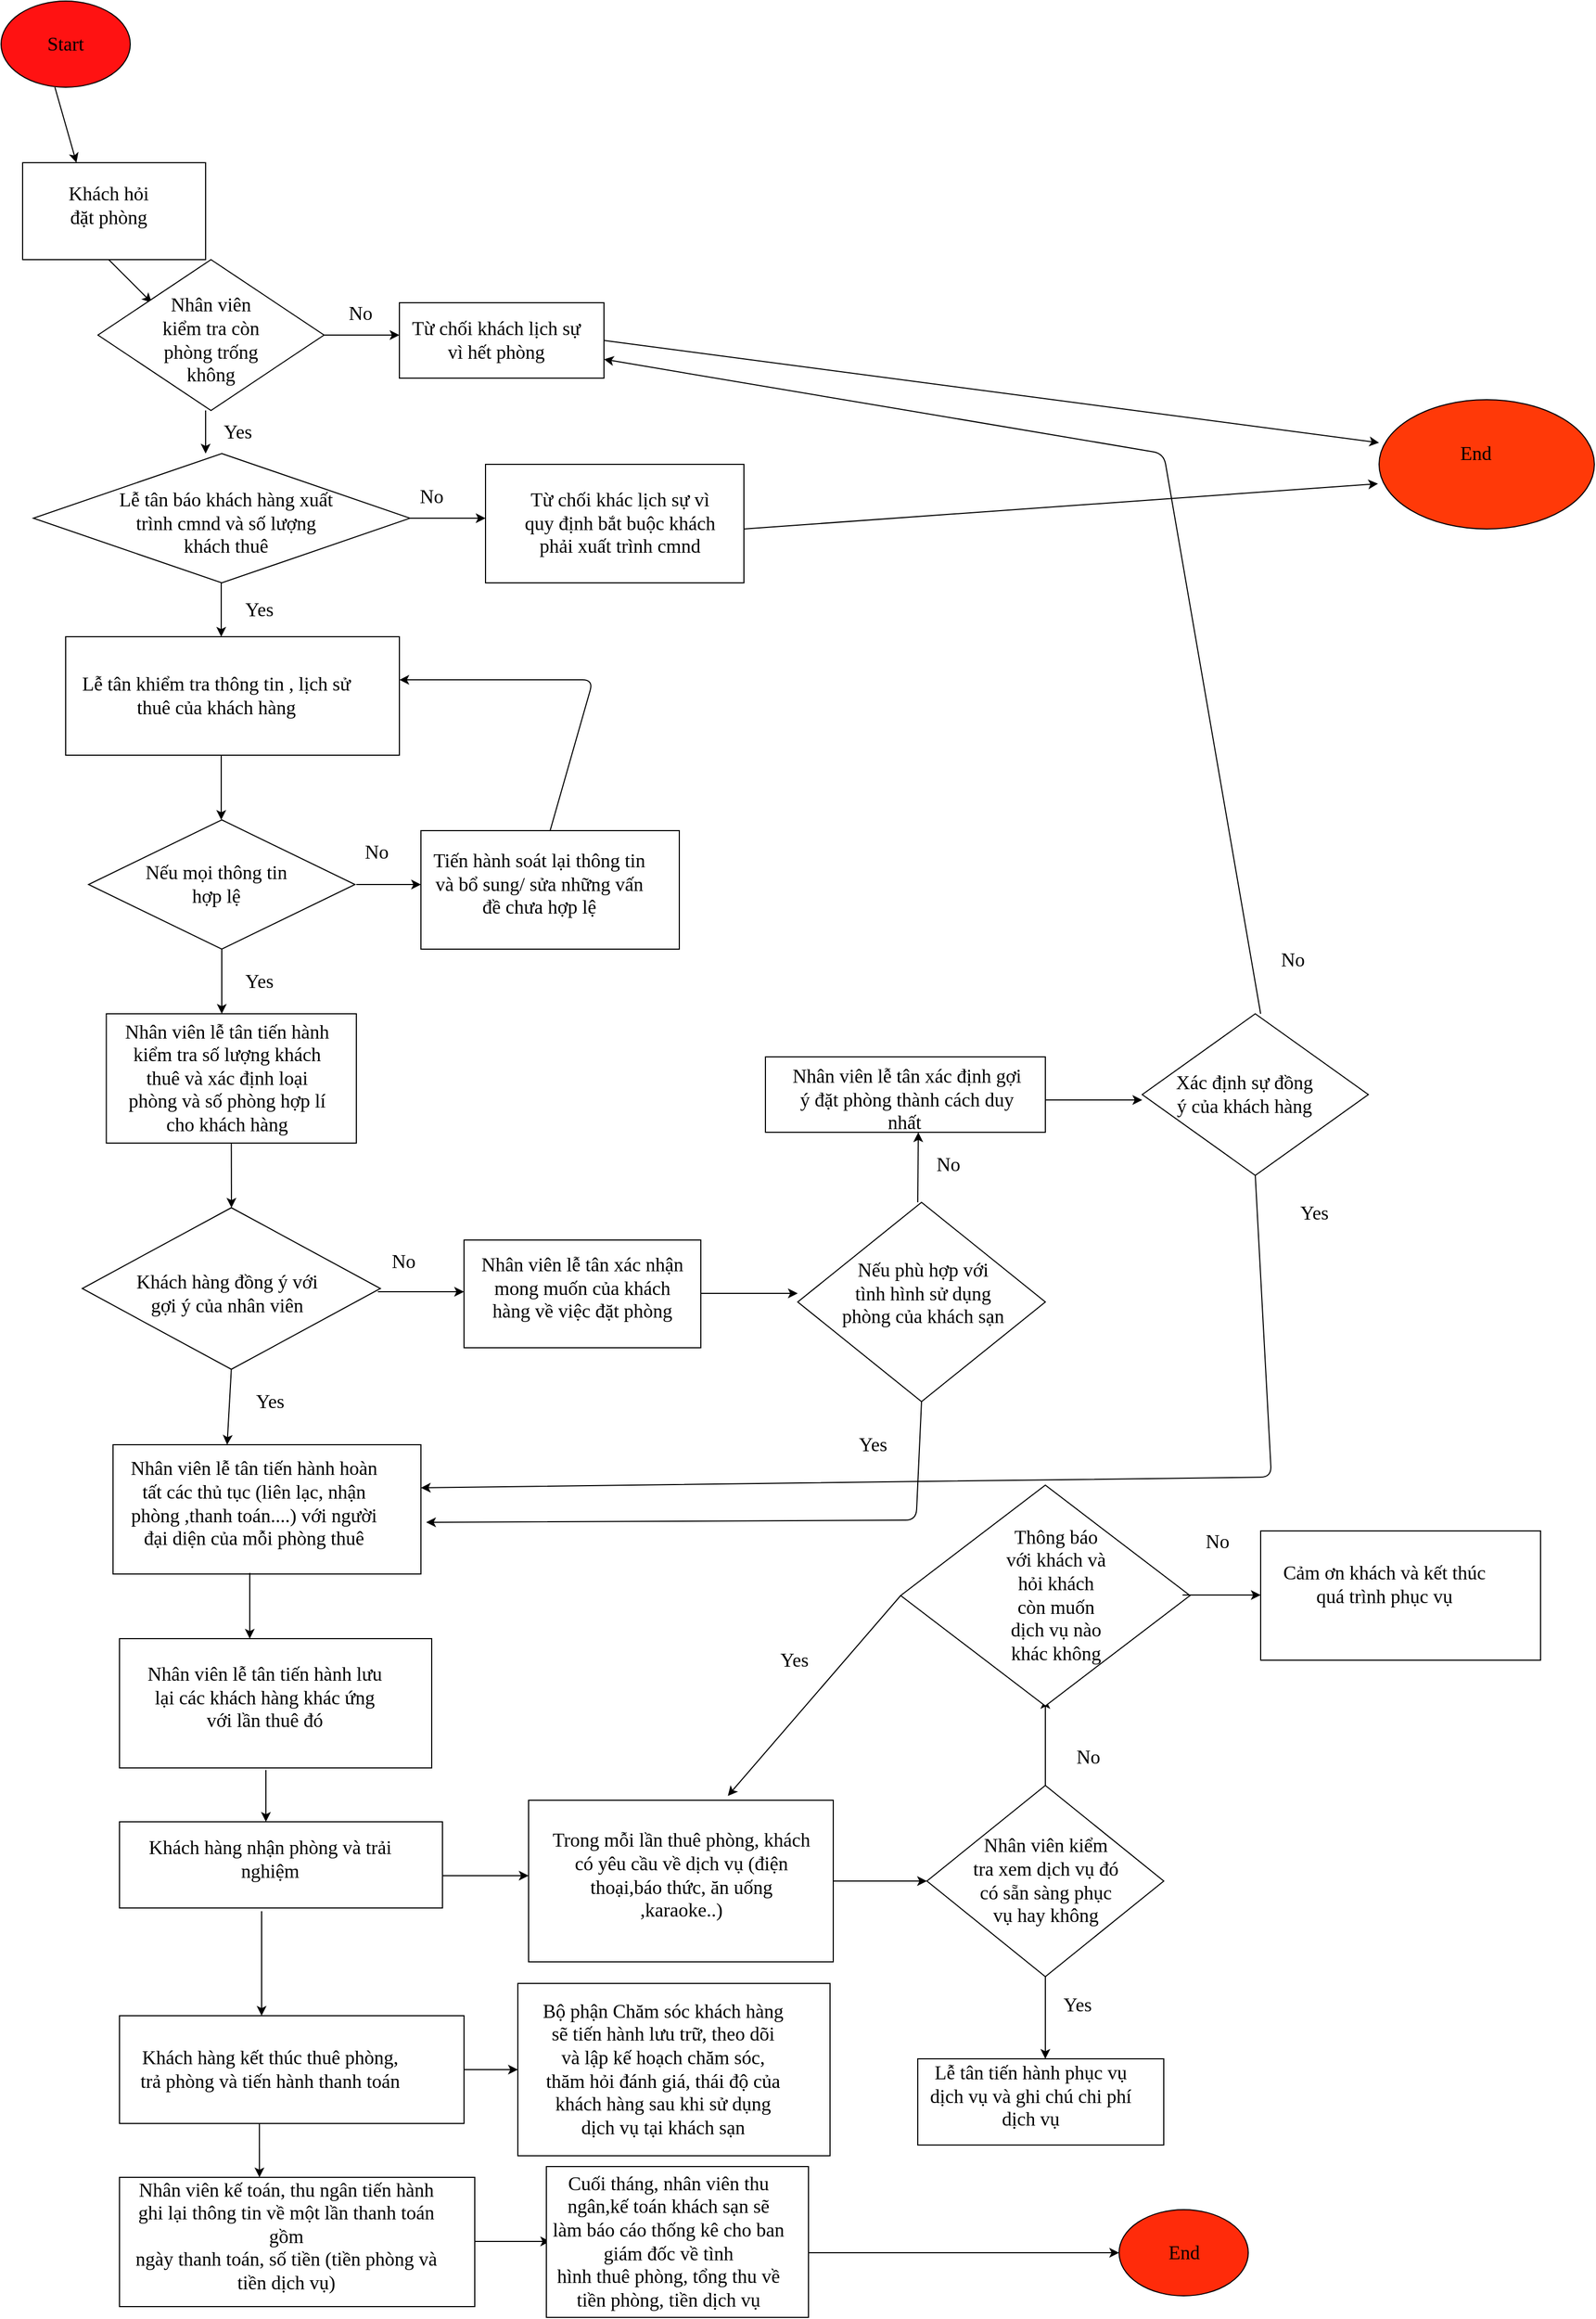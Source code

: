 <mxfile version="13.0.2" type="github"><diagram id="W7yHCphtfHvjO_DiS1uM" name="Page-1"><mxGraphModel dx="1422" dy="746" grid="1" gridSize="10" guides="1" tooltips="1" connect="1" arrows="1" fold="1" page="1" pageScale="1" pageWidth="827" pageHeight="1169" math="0" shadow="0"><root><mxCell id="0"/><mxCell id="1" parent="0"/><mxCell id="-s9gj09eG3olSRbkfstw-1" value="" style="ellipse;whiteSpace=wrap;html=1;fontFamily=Times New Roman;fillColor=#FF1212;" vertex="1" parent="1"><mxGeometry x="60" y="20" width="120" height="80" as="geometry"/></mxCell><mxCell id="-s9gj09eG3olSRbkfstw-3" value="" style="endArrow=classic;html=1;fontFamily=Times New Roman;" edge="1" parent="1"><mxGeometry width="50" height="50" relative="1" as="geometry"><mxPoint x="110" y="100" as="sourcePoint"/><mxPoint x="130" y="170" as="targetPoint"/></mxGeometry></mxCell><mxCell id="-s9gj09eG3olSRbkfstw-4" value="Start" style="text;html=1;strokeColor=none;fillColor=none;align=center;verticalAlign=middle;whiteSpace=wrap;rounded=0;fontFamily=Times New Roman;fontSize=18;" vertex="1" parent="1"><mxGeometry x="80" y="40" width="80" height="40" as="geometry"/></mxCell><mxCell id="-s9gj09eG3olSRbkfstw-7" value="" style="rounded=0;whiteSpace=wrap;html=1;fillColor=#FFFFFF;fontFamily=Times New Roman;fontSize=18;" vertex="1" parent="1"><mxGeometry x="80" y="170" width="170" height="90" as="geometry"/></mxCell><mxCell id="-s9gj09eG3olSRbkfstw-8" value="Khách hỏi đặt phòng" style="text;html=1;strokeColor=none;fillColor=none;align=center;verticalAlign=middle;whiteSpace=wrap;rounded=0;fontFamily=Times New Roman;fontSize=18;" vertex="1" parent="1"><mxGeometry x="120" y="200" width="80" height="20" as="geometry"/></mxCell><mxCell id="-s9gj09eG3olSRbkfstw-9" value="" style="endArrow=classic;html=1;fontFamily=Times New Roman;fontSize=18;" edge="1" parent="1"><mxGeometry width="50" height="50" relative="1" as="geometry"><mxPoint x="160" y="260" as="sourcePoint"/><mxPoint x="200" y="300" as="targetPoint"/><Array as="points"><mxPoint x="180" y="280"/></Array></mxGeometry></mxCell><mxCell id="-s9gj09eG3olSRbkfstw-10" value="" style="rhombus;whiteSpace=wrap;html=1;fillColor=#FFFFFF;fontFamily=Times New Roman;fontSize=18;" vertex="1" parent="1"><mxGeometry x="150" y="260" width="210" height="140" as="geometry"/></mxCell><mxCell id="-s9gj09eG3olSRbkfstw-11" value="Nhân viên kiểm tra còn phòng trống không" style="text;html=1;strokeColor=none;fillColor=none;align=center;verticalAlign=middle;whiteSpace=wrap;rounded=0;fontFamily=Times New Roman;fontSize=18;" vertex="1" parent="1"><mxGeometry x="200" y="320" width="110" height="30" as="geometry"/></mxCell><mxCell id="-s9gj09eG3olSRbkfstw-12" value="" style="endArrow=classic;html=1;fontFamily=Times New Roman;fontSize=18;" edge="1" parent="1"><mxGeometry width="50" height="50" relative="1" as="geometry"><mxPoint x="360" y="330" as="sourcePoint"/><mxPoint x="430" y="330" as="targetPoint"/></mxGeometry></mxCell><mxCell id="-s9gj09eG3olSRbkfstw-13" value="No" style="text;html=1;strokeColor=none;fillColor=none;align=center;verticalAlign=middle;whiteSpace=wrap;rounded=0;fontFamily=Times New Roman;fontSize=18;" vertex="1" parent="1"><mxGeometry x="374" y="300" width="40" height="20" as="geometry"/></mxCell><mxCell id="-s9gj09eG3olSRbkfstw-14" value="" style="rounded=0;whiteSpace=wrap;html=1;fillColor=#FFFFFF;fontFamily=Times New Roman;fontSize=18;" vertex="1" parent="1"><mxGeometry x="430" y="300" width="190" height="70" as="geometry"/></mxCell><mxCell id="-s9gj09eG3olSRbkfstw-15" value="Từ chối khách lịch sự vì hết phòng" style="text;html=1;strokeColor=none;fillColor=none;align=center;verticalAlign=middle;whiteSpace=wrap;rounded=0;fontFamily=Times New Roman;fontSize=18;" vertex="1" parent="1"><mxGeometry x="440" y="320" width="160" height="30" as="geometry"/></mxCell><mxCell id="-s9gj09eG3olSRbkfstw-16" value="" style="endArrow=classic;html=1;fontFamily=Times New Roman;fontSize=18;" edge="1" parent="1"><mxGeometry width="50" height="50" relative="1" as="geometry"><mxPoint x="250" y="400" as="sourcePoint"/><mxPoint x="250" y="440" as="targetPoint"/></mxGeometry></mxCell><mxCell id="-s9gj09eG3olSRbkfstw-19" value="Yes" style="text;html=1;strokeColor=none;fillColor=none;align=center;verticalAlign=middle;whiteSpace=wrap;rounded=0;fontFamily=Times New Roman;fontSize=18;" vertex="1" parent="1"><mxGeometry x="260" y="410" width="40" height="20" as="geometry"/></mxCell><mxCell id="-s9gj09eG3olSRbkfstw-20" value="" style="rhombus;whiteSpace=wrap;html=1;fillColor=#FFFFFF;fontFamily=Times New Roman;fontSize=18;" vertex="1" parent="1"><mxGeometry x="90" y="440" width="350" height="120" as="geometry"/></mxCell><mxCell id="-s9gj09eG3olSRbkfstw-21" value="Lễ tân báo khách hàng xuất trình cmnd và số lượng khách thuê" style="text;html=1;strokeColor=none;fillColor=none;align=center;verticalAlign=middle;whiteSpace=wrap;rounded=0;fontFamily=Times New Roman;fontSize=18;" vertex="1" parent="1"><mxGeometry x="164" y="480" width="210" height="50" as="geometry"/></mxCell><mxCell id="-s9gj09eG3olSRbkfstw-22" value="" style="endArrow=classic;html=1;fontFamily=Times New Roman;fontSize=18;" edge="1" parent="1"><mxGeometry width="50" height="50" relative="1" as="geometry"><mxPoint x="440" y="500" as="sourcePoint"/><mxPoint x="510" y="500" as="targetPoint"/></mxGeometry></mxCell><mxCell id="-s9gj09eG3olSRbkfstw-23" value="No" style="text;html=1;strokeColor=none;fillColor=none;align=center;verticalAlign=middle;whiteSpace=wrap;rounded=0;fontFamily=Times New Roman;fontSize=18;" vertex="1" parent="1"><mxGeometry x="440" y="470" width="40" height="20" as="geometry"/></mxCell><mxCell id="-s9gj09eG3olSRbkfstw-24" value="" style="rounded=0;whiteSpace=wrap;html=1;fillColor=#FFFFFF;fontFamily=Times New Roman;fontSize=18;" vertex="1" parent="1"><mxGeometry x="510" y="450" width="240" height="110" as="geometry"/></mxCell><mxCell id="-s9gj09eG3olSRbkfstw-25" value="Từ chối khác lịch sự vì quy định bắt buộc khách phải xuất trình cmnd" style="text;html=1;strokeColor=none;fillColor=none;align=center;verticalAlign=middle;whiteSpace=wrap;rounded=0;fontFamily=Times New Roman;fontSize=18;" vertex="1" parent="1"><mxGeometry x="540" y="490" width="190" height="30" as="geometry"/></mxCell><mxCell id="-s9gj09eG3olSRbkfstw-26" value="" style="endArrow=classic;html=1;fontFamily=Times New Roman;fontSize=18;" edge="1" parent="1"><mxGeometry width="50" height="50" relative="1" as="geometry"><mxPoint x="264.5" y="560" as="sourcePoint"/><mxPoint x="264.5" y="610" as="targetPoint"/></mxGeometry></mxCell><mxCell id="-s9gj09eG3olSRbkfstw-27" value="Yes" style="text;html=1;strokeColor=none;fillColor=none;align=center;verticalAlign=middle;whiteSpace=wrap;rounded=0;fontFamily=Times New Roman;fontSize=18;" vertex="1" parent="1"><mxGeometry x="280" y="575" width="40" height="20" as="geometry"/></mxCell><mxCell id="-s9gj09eG3olSRbkfstw-28" value="" style="rounded=0;whiteSpace=wrap;html=1;fillColor=#FFFFFF;fontFamily=Times New Roman;fontSize=18;" vertex="1" parent="1"><mxGeometry x="120" y="610" width="310" height="110" as="geometry"/></mxCell><mxCell id="-s9gj09eG3olSRbkfstw-29" value="Lễ tân khiểm tra thông tin , lịch sử thuê của khách hàng" style="text;html=1;strokeColor=none;fillColor=none;align=center;verticalAlign=middle;whiteSpace=wrap;rounded=0;fontFamily=Times New Roman;fontSize=18;" vertex="1" parent="1"><mxGeometry x="130" y="640" width="260" height="50" as="geometry"/></mxCell><mxCell id="-s9gj09eG3olSRbkfstw-30" value="" style="endArrow=classic;html=1;fontFamily=Times New Roman;fontSize=18;" edge="1" parent="1"><mxGeometry width="50" height="50" relative="1" as="geometry"><mxPoint x="264.5" y="720" as="sourcePoint"/><mxPoint x="264.5" y="780" as="targetPoint"/></mxGeometry></mxCell><mxCell id="-s9gj09eG3olSRbkfstw-31" value="" style="rhombus;whiteSpace=wrap;html=1;fillColor=#FFFFFF;fontFamily=Times New Roman;fontSize=18;" vertex="1" parent="1"><mxGeometry x="141.25" y="780" width="247.5" height="120" as="geometry"/></mxCell><mxCell id="-s9gj09eG3olSRbkfstw-32" value="Nếu mọi thông tin hợp lệ" style="text;html=1;strokeColor=none;fillColor=none;align=center;verticalAlign=middle;whiteSpace=wrap;rounded=0;fontFamily=Times New Roman;fontSize=18;" vertex="1" parent="1"><mxGeometry x="180" y="830" width="160" height="20" as="geometry"/></mxCell><mxCell id="-s9gj09eG3olSRbkfstw-33" value="" style="endArrow=classic;html=1;fontFamily=Times New Roman;fontSize=18;" edge="1" parent="1"><mxGeometry width="50" height="50" relative="1" as="geometry"><mxPoint x="390" y="840" as="sourcePoint"/><mxPoint x="450" y="840" as="targetPoint"/></mxGeometry></mxCell><mxCell id="-s9gj09eG3olSRbkfstw-35" value="" style="rounded=0;whiteSpace=wrap;html=1;fillColor=#FFFFFF;fontFamily=Times New Roman;fontSize=18;" vertex="1" parent="1"><mxGeometry x="450" y="790" width="240" height="110" as="geometry"/></mxCell><mxCell id="-s9gj09eG3olSRbkfstw-36" value="Tiến hành soát lại thông tin và bổ sung/ sửa những vấn đề chưa hợp lệ" style="text;html=1;strokeColor=none;fillColor=none;align=center;verticalAlign=middle;whiteSpace=wrap;rounded=0;fontFamily=Times New Roman;fontSize=18;" vertex="1" parent="1"><mxGeometry x="460" y="820" width="200" height="40" as="geometry"/></mxCell><mxCell id="-s9gj09eG3olSRbkfstw-37" value="" style="endArrow=classic;html=1;fontFamily=Times New Roman;fontSize=18;entryX=1;entryY=0.364;entryDx=0;entryDy=0;entryPerimeter=0;" edge="1" parent="1" target="-s9gj09eG3olSRbkfstw-28"><mxGeometry width="50" height="50" relative="1" as="geometry"><mxPoint x="570" y="790" as="sourcePoint"/><mxPoint x="570" y="650" as="targetPoint"/><Array as="points"><mxPoint x="610" y="650"/></Array></mxGeometry></mxCell><mxCell id="-s9gj09eG3olSRbkfstw-38" value="No" style="text;html=1;strokeColor=none;fillColor=none;align=center;verticalAlign=middle;whiteSpace=wrap;rounded=0;fontFamily=Times New Roman;fontSize=18;" vertex="1" parent="1"><mxGeometry x="388.75" y="800" width="40" height="20" as="geometry"/></mxCell><mxCell id="-s9gj09eG3olSRbkfstw-39" value="" style="endArrow=classic;html=1;fontFamily=Times New Roman;fontSize=18;exitX=0.5;exitY=1;exitDx=0;exitDy=0;" edge="1" parent="1" source="-s9gj09eG3olSRbkfstw-31"><mxGeometry width="50" height="50" relative="1" as="geometry"><mxPoint x="255" y="950" as="sourcePoint"/><mxPoint x="265" y="960" as="targetPoint"/></mxGeometry></mxCell><mxCell id="-s9gj09eG3olSRbkfstw-40" value="Yes" style="text;html=1;strokeColor=none;fillColor=none;align=center;verticalAlign=middle;whiteSpace=wrap;rounded=0;fontFamily=Times New Roman;fontSize=18;" vertex="1" parent="1"><mxGeometry x="280" y="920" width="40" height="20" as="geometry"/></mxCell><mxCell id="-s9gj09eG3olSRbkfstw-41" value="" style="rounded=0;whiteSpace=wrap;html=1;fillColor=#FFFFFF;fontFamily=Times New Roman;fontSize=18;" vertex="1" parent="1"><mxGeometry x="157.75" y="960" width="232.25" height="120" as="geometry"/></mxCell><mxCell id="-s9gj09eG3olSRbkfstw-42" value="Nhân viên lễ tân tiến hành kiểm tra số lượng khách thuê và xác định loại phòng và số phòng hợp lí cho khách hàng" style="text;html=1;strokeColor=none;fillColor=none;align=center;verticalAlign=middle;whiteSpace=wrap;rounded=0;fontFamily=Times New Roman;fontSize=18;" vertex="1" parent="1"><mxGeometry x="170" y="980" width="200" height="80" as="geometry"/></mxCell><mxCell id="-s9gj09eG3olSRbkfstw-43" value="" style="endArrow=classic;html=1;fontFamily=Times New Roman;fontSize=18;exitX=0.5;exitY=1;exitDx=0;exitDy=0;" edge="1" parent="1" source="-s9gj09eG3olSRbkfstw-41"><mxGeometry width="50" height="50" relative="1" as="geometry"><mxPoint x="280" y="1140" as="sourcePoint"/><mxPoint x="274" y="1140" as="targetPoint"/></mxGeometry></mxCell><mxCell id="-s9gj09eG3olSRbkfstw-44" value="" style="rhombus;whiteSpace=wrap;html=1;fillColor=#FFFFFF;fontFamily=Times New Roman;fontSize=18;" vertex="1" parent="1"><mxGeometry x="135.41" y="1140" width="276.93" height="150" as="geometry"/></mxCell><mxCell id="-s9gj09eG3olSRbkfstw-45" value="Khách hàng đồng ý với gợi ý của nhân viên" style="text;html=1;strokeColor=none;fillColor=none;align=center;verticalAlign=middle;whiteSpace=wrap;rounded=0;fontFamily=Times New Roman;fontSize=18;" vertex="1" parent="1"><mxGeometry x="180" y="1190" width="180" height="60" as="geometry"/></mxCell><mxCell id="-s9gj09eG3olSRbkfstw-46" value="" style="endArrow=classic;html=1;fontFamily=Times New Roman;fontSize=18;" edge="1" parent="1"><mxGeometry width="50" height="50" relative="1" as="geometry"><mxPoint x="410" y="1218" as="sourcePoint"/><mxPoint x="490" y="1218" as="targetPoint"/></mxGeometry></mxCell><mxCell id="-s9gj09eG3olSRbkfstw-47" value="No" style="text;html=1;strokeColor=none;fillColor=none;align=center;verticalAlign=middle;whiteSpace=wrap;rounded=0;fontFamily=Times New Roman;fontSize=18;" vertex="1" parent="1"><mxGeometry x="414" y="1180" width="40" height="20" as="geometry"/></mxCell><mxCell id="-s9gj09eG3olSRbkfstw-48" value="" style="rounded=0;whiteSpace=wrap;html=1;fillColor=#FFFFFF;fontFamily=Times New Roman;fontSize=18;" vertex="1" parent="1"><mxGeometry x="490" y="1170" width="220" height="100" as="geometry"/></mxCell><mxCell id="-s9gj09eG3olSRbkfstw-49" value="Nhân viên lễ tân xác nhận mong muốn của khách hàng về việc đặt phòng" style="text;html=1;strokeColor=none;fillColor=none;align=center;verticalAlign=middle;whiteSpace=wrap;rounded=0;fontFamily=Times New Roman;fontSize=18;" vertex="1" parent="1"><mxGeometry x="500" y="1190" width="200" height="50" as="geometry"/></mxCell><mxCell id="-s9gj09eG3olSRbkfstw-50" value="" style="endArrow=classic;html=1;fontFamily=Times New Roman;fontSize=18;" edge="1" parent="1"><mxGeometry width="50" height="50" relative="1" as="geometry"><mxPoint x="710" y="1219.5" as="sourcePoint"/><mxPoint x="800" y="1219.5" as="targetPoint"/></mxGeometry></mxCell><mxCell id="-s9gj09eG3olSRbkfstw-51" value="" style="rhombus;whiteSpace=wrap;html=1;fillColor=#FFFFFF;fontFamily=Times New Roman;fontSize=18;" vertex="1" parent="1"><mxGeometry x="800" y="1135" width="230" height="185" as="geometry"/></mxCell><mxCell id="-s9gj09eG3olSRbkfstw-52" value="Nếu phù hợp với tình hình sử dụng phòng của khách sạn" style="text;html=1;strokeColor=none;fillColor=none;align=center;verticalAlign=middle;whiteSpace=wrap;rounded=0;fontFamily=Times New Roman;fontSize=18;" vertex="1" parent="1"><mxGeometry x="840" y="1200" width="153" height="40" as="geometry"/></mxCell><mxCell id="-s9gj09eG3olSRbkfstw-53" value="" style="endArrow=classic;html=1;fontFamily=Times New Roman;fontSize=18;exitX=0.5;exitY=1;exitDx=0;exitDy=0;" edge="1" parent="1" source="-s9gj09eG3olSRbkfstw-44"><mxGeometry width="50" height="50" relative="1" as="geometry"><mxPoint x="270" y="1350" as="sourcePoint"/><mxPoint x="270" y="1360" as="targetPoint"/></mxGeometry></mxCell><mxCell id="-s9gj09eG3olSRbkfstw-54" value="Yes" style="text;html=1;strokeColor=none;fillColor=none;align=center;verticalAlign=middle;whiteSpace=wrap;rounded=0;fontFamily=Times New Roman;fontSize=18;" vertex="1" parent="1"><mxGeometry x="290" y="1310" width="40" height="20" as="geometry"/></mxCell><mxCell id="-s9gj09eG3olSRbkfstw-55" value="" style="rounded=0;whiteSpace=wrap;html=1;fillColor=#FFFFFF;fontFamily=Times New Roman;fontSize=18;" vertex="1" parent="1"><mxGeometry x="164" y="1360" width="286" height="120" as="geometry"/></mxCell><mxCell id="-s9gj09eG3olSRbkfstw-56" value="Nhân viên lễ tân tiến hành hoàn tất các thủ tục (liên lạc, nhận phòng ,thanh toán....) với người đại diện của mỗi phòng thuê" style="text;html=1;strokeColor=none;fillColor=none;align=center;verticalAlign=middle;whiteSpace=wrap;rounded=0;fontFamily=Times New Roman;fontSize=18;" vertex="1" parent="1"><mxGeometry x="170" y="1370" width="250" height="90" as="geometry"/></mxCell><mxCell id="-s9gj09eG3olSRbkfstw-57" value="" style="endArrow=classic;html=1;fontFamily=Times New Roman;fontSize=18;exitX=0.5;exitY=1;exitDx=0;exitDy=0;entryX=1.017;entryY=0.6;entryDx=0;entryDy=0;entryPerimeter=0;" edge="1" parent="1" source="-s9gj09eG3olSRbkfstw-51" target="-s9gj09eG3olSRbkfstw-55"><mxGeometry width="50" height="50" relative="1" as="geometry"><mxPoint x="930" y="1350" as="sourcePoint"/><mxPoint x="880" y="1430" as="targetPoint"/><Array as="points"><mxPoint x="910" y="1430"/></Array></mxGeometry></mxCell><mxCell id="-s9gj09eG3olSRbkfstw-58" value="" style="endArrow=classic;html=1;fontFamily=Times New Roman;fontSize=18;exitX=0.444;exitY=0.992;exitDx=0;exitDy=0;exitPerimeter=0;" edge="1" parent="1" source="-s9gj09eG3olSRbkfstw-55"><mxGeometry width="50" height="50" relative="1" as="geometry"><mxPoint x="300" y="1550" as="sourcePoint"/><mxPoint x="291" y="1540" as="targetPoint"/></mxGeometry></mxCell><mxCell id="-s9gj09eG3olSRbkfstw-59" value="" style="rounded=0;whiteSpace=wrap;html=1;fillColor=#FFFFFF;fontFamily=Times New Roman;fontSize=18;" vertex="1" parent="1"><mxGeometry x="170" y="1540" width="290" height="120" as="geometry"/></mxCell><mxCell id="-s9gj09eG3olSRbkfstw-60" value="Nhân viên lễ tân tiến hành lưu lại các khách hàng khác ứng với lần thuê đó" style="text;html=1;strokeColor=none;fillColor=none;align=center;verticalAlign=middle;whiteSpace=wrap;rounded=0;fontFamily=Times New Roman;fontSize=18;" vertex="1" parent="1"><mxGeometry x="190" y="1560" width="230" height="70" as="geometry"/></mxCell><mxCell id="-s9gj09eG3olSRbkfstw-61" value="" style="endArrow=classic;html=1;fontFamily=Times New Roman;fontSize=18;exitX=0.469;exitY=1.017;exitDx=0;exitDy=0;exitPerimeter=0;" edge="1" parent="1" source="-s9gj09eG3olSRbkfstw-59"><mxGeometry width="50" height="50" relative="1" as="geometry"><mxPoint x="324" y="1720" as="sourcePoint"/><mxPoint x="306" y="1710" as="targetPoint"/></mxGeometry></mxCell><mxCell id="-s9gj09eG3olSRbkfstw-62" value="" style="rounded=0;whiteSpace=wrap;html=1;fillColor=#FFFFFF;fontFamily=Times New Roman;fontSize=18;" vertex="1" parent="1"><mxGeometry x="170" y="1710" width="300" height="80" as="geometry"/></mxCell><mxCell id="-s9gj09eG3olSRbkfstw-63" value="Khách hàng nhận phòng và trải nghiệm" style="text;html=1;strokeColor=none;fillColor=none;align=center;verticalAlign=middle;whiteSpace=wrap;rounded=0;fontFamily=Times New Roman;fontSize=18;" vertex="1" parent="1"><mxGeometry x="180" y="1720" width="260" height="50" as="geometry"/></mxCell><mxCell id="-s9gj09eG3olSRbkfstw-64" value="Yes" style="text;html=1;strokeColor=none;fillColor=none;align=center;verticalAlign=middle;whiteSpace=wrap;rounded=0;fontFamily=Times New Roman;fontSize=18;" vertex="1" parent="1"><mxGeometry x="850" y="1350" width="40" height="20" as="geometry"/></mxCell><mxCell id="-s9gj09eG3olSRbkfstw-65" value="" style="endArrow=classic;html=1;fontFamily=Times New Roman;fontSize=18;" edge="1" parent="1"><mxGeometry width="50" height="50" relative="1" as="geometry"><mxPoint x="470" y="1760" as="sourcePoint"/><mxPoint x="550" y="1760" as="targetPoint"/></mxGeometry></mxCell><mxCell id="-s9gj09eG3olSRbkfstw-71" style="edgeStyle=orthogonalEdgeStyle;rounded=0;orthogonalLoop=1;jettySize=auto;html=1;exitX=1;exitY=0.5;exitDx=0;exitDy=0;fontFamily=Times New Roman;fontSize=18;" edge="1" parent="1" source="-s9gj09eG3olSRbkfstw-68"><mxGeometry relative="1" as="geometry"><mxPoint x="920" y="1765" as="targetPoint"/></mxGeometry></mxCell><mxCell id="-s9gj09eG3olSRbkfstw-68" value="" style="rounded=0;whiteSpace=wrap;html=1;fillColor=#FFFFFF;fontFamily=Times New Roman;fontSize=18;" vertex="1" parent="1"><mxGeometry x="550" y="1690" width="283" height="150" as="geometry"/></mxCell><mxCell id="-s9gj09eG3olSRbkfstw-70" value="Trong mỗi lần thuê phòng, khách có yêu cầu về dịch vụ (điện thoại,báo thức, ăn uống ,karaoke..)" style="text;html=1;strokeColor=none;fillColor=none;align=center;verticalAlign=middle;whiteSpace=wrap;rounded=0;fontFamily=Times New Roman;fontSize=18;" vertex="1" parent="1"><mxGeometry x="566.5" y="1710" width="250" height="100" as="geometry"/></mxCell><mxCell id="-s9gj09eG3olSRbkfstw-79" value="" style="edgeStyle=orthogonalEdgeStyle;rounded=0;orthogonalLoop=1;jettySize=auto;html=1;fontFamily=Times New Roman;fontSize=18;" edge="1" parent="1" source="-s9gj09eG3olSRbkfstw-72"><mxGeometry relative="1" as="geometry"><mxPoint x="1030" y="1596" as="targetPoint"/></mxGeometry></mxCell><mxCell id="-s9gj09eG3olSRbkfstw-72" value="" style="rhombus;whiteSpace=wrap;html=1;fillColor=#FFFFFF;fontFamily=Times New Roman;fontSize=18;" vertex="1" parent="1"><mxGeometry x="920" y="1676.25" width="220" height="177.5" as="geometry"/></mxCell><mxCell id="-s9gj09eG3olSRbkfstw-73" value="Nhân viên kiểm tra xem dịch vụ đó có sẵn sàng phục vụ hay không" style="text;html=1;strokeColor=none;fillColor=none;align=center;verticalAlign=middle;whiteSpace=wrap;rounded=0;fontFamily=Times New Roman;fontSize=18;" vertex="1" parent="1"><mxGeometry x="961.5" y="1745" width="137" height="40" as="geometry"/></mxCell><mxCell id="-s9gj09eG3olSRbkfstw-74" value="" style="endArrow=classic;html=1;fontFamily=Times New Roman;fontSize=18;exitX=0.5;exitY=1;exitDx=0;exitDy=0;" edge="1" parent="1" source="-s9gj09eG3olSRbkfstw-72"><mxGeometry width="50" height="50" relative="1" as="geometry"><mxPoint x="1048.5" y="1920" as="sourcePoint"/><mxPoint x="1030" y="1930" as="targetPoint"/></mxGeometry></mxCell><mxCell id="-s9gj09eG3olSRbkfstw-75" value="Yes" style="text;html=1;strokeColor=none;fillColor=none;align=center;verticalAlign=middle;whiteSpace=wrap;rounded=0;fontFamily=Times New Roman;fontSize=18;" vertex="1" parent="1"><mxGeometry x="1040" y="1870" width="40" height="20" as="geometry"/></mxCell><mxCell id="-s9gj09eG3olSRbkfstw-76" value="" style="rounded=0;whiteSpace=wrap;html=1;fillColor=#FFFFFF;fontFamily=Times New Roman;fontSize=18;" vertex="1" parent="1"><mxGeometry x="911.5" y="1930" width="228.5" height="80" as="geometry"/></mxCell><mxCell id="-s9gj09eG3olSRbkfstw-77" value="Lễ tân tiến hành phục vụ dịch vụ và ghi chú chi phí dịch vụ" style="text;html=1;strokeColor=none;fillColor=none;align=center;verticalAlign=middle;whiteSpace=wrap;rounded=0;fontFamily=Times New Roman;fontSize=18;" vertex="1" parent="1"><mxGeometry x="921.5" y="1940" width="188.5" height="50" as="geometry"/></mxCell><mxCell id="-s9gj09eG3olSRbkfstw-81" value="" style="rhombus;whiteSpace=wrap;html=1;fillColor=#FFFFFF;fontFamily=Times New Roman;fontSize=18;" vertex="1" parent="1"><mxGeometry x="895.63" y="1397.5" width="268.75" height="205" as="geometry"/></mxCell><mxCell id="-s9gj09eG3olSRbkfstw-82" value="Thông báo với khách và hỏi khách còn muốn dịch vụ nào khác không" style="text;html=1;strokeColor=none;fillColor=none;align=center;verticalAlign=middle;whiteSpace=wrap;rounded=0;fontFamily=Times New Roman;fontSize=18;" vertex="1" parent="1"><mxGeometry x="990" y="1460" width="100" height="80" as="geometry"/></mxCell><mxCell id="-s9gj09eG3olSRbkfstw-83" value="" style="endArrow=classic;html=1;fontFamily=Times New Roman;fontSize=18;exitX=0;exitY=0.5;exitDx=0;exitDy=0;entryX=0.654;entryY=-0.027;entryDx=0;entryDy=0;entryPerimeter=0;" edge="1" parent="1" source="-s9gj09eG3olSRbkfstw-81" target="-s9gj09eG3olSRbkfstw-68"><mxGeometry width="50" height="50" relative="1" as="geometry"><mxPoint x="750" y="1530" as="sourcePoint"/><mxPoint x="800" y="1480" as="targetPoint"/></mxGeometry></mxCell><mxCell id="-s9gj09eG3olSRbkfstw-84" value="Yes" style="text;html=1;strokeColor=none;fillColor=none;align=center;verticalAlign=middle;whiteSpace=wrap;rounded=0;fontFamily=Times New Roman;fontSize=18;" vertex="1" parent="1"><mxGeometry x="776.5" y="1550" width="40" height="20" as="geometry"/></mxCell><mxCell id="-s9gj09eG3olSRbkfstw-87" value="" style="endArrow=classic;html=1;fontFamily=Times New Roman;fontSize=18;" edge="1" parent="1"><mxGeometry width="50" height="50" relative="1" as="geometry"><mxPoint x="1157.5" y="1499.5" as="sourcePoint"/><mxPoint x="1230" y="1499.5" as="targetPoint"/></mxGeometry></mxCell><mxCell id="-s9gj09eG3olSRbkfstw-88" value="" style="rounded=0;whiteSpace=wrap;html=1;fillColor=#FFFFFF;fontFamily=Times New Roman;fontSize=18;" vertex="1" parent="1"><mxGeometry x="1230" y="1440" width="260" height="120" as="geometry"/></mxCell><mxCell id="-s9gj09eG3olSRbkfstw-89" value="Cảm ơn khách và kết thúc quá trình phục vụ" style="text;html=1;strokeColor=none;fillColor=none;align=center;verticalAlign=middle;whiteSpace=wrap;rounded=0;fontFamily=Times New Roman;fontSize=18;" vertex="1" parent="1"><mxGeometry x="1240" y="1460" width="210" height="60" as="geometry"/></mxCell><mxCell id="-s9gj09eG3olSRbkfstw-90" value="No" style="text;html=1;strokeColor=none;fillColor=none;align=center;verticalAlign=middle;whiteSpace=wrap;rounded=0;fontFamily=Times New Roman;fontSize=18;" vertex="1" parent="1"><mxGeometry x="1170" y="1440" width="40" height="20" as="geometry"/></mxCell><mxCell id="-s9gj09eG3olSRbkfstw-91" value="No&lt;br&gt;" style="text;html=1;strokeColor=none;fillColor=none;align=center;verticalAlign=middle;whiteSpace=wrap;rounded=0;fontFamily=Times New Roman;fontSize=18;" vertex="1" parent="1"><mxGeometry x="1050" y="1640" width="40" height="20" as="geometry"/></mxCell><mxCell id="-s9gj09eG3olSRbkfstw-93" value="" style="endArrow=classic;html=1;fontFamily=Times New Roman;fontSize=18;exitX=0.44;exitY=1.038;exitDx=0;exitDy=0;exitPerimeter=0;" edge="1" parent="1" source="-s9gj09eG3olSRbkfstw-62"><mxGeometry width="50" height="50" relative="1" as="geometry"><mxPoint x="310" y="1853.75" as="sourcePoint"/><mxPoint x="302" y="1890" as="targetPoint"/></mxGeometry></mxCell><mxCell id="-s9gj09eG3olSRbkfstw-94" value="" style="rounded=0;whiteSpace=wrap;html=1;fillColor=#FFFFFF;fontFamily=Times New Roman;fontSize=18;" vertex="1" parent="1"><mxGeometry x="170" y="1890" width="320" height="100" as="geometry"/></mxCell><mxCell id="-s9gj09eG3olSRbkfstw-95" value="Khách hàng kết thúc thuê phòng, trả phòng và tiến hành thanh toán" style="text;html=1;strokeColor=none;fillColor=none;align=center;verticalAlign=middle;whiteSpace=wrap;rounded=0;fontFamily=Times New Roman;fontSize=18;" vertex="1" parent="1"><mxGeometry x="180" y="1910" width="260" height="60" as="geometry"/></mxCell><mxCell id="-s9gj09eG3olSRbkfstw-96" value="" style="endArrow=classic;html=1;fontFamily=Times New Roman;fontSize=18;exitX=0.406;exitY=1;exitDx=0;exitDy=0;exitPerimeter=0;" edge="1" parent="1" source="-s9gj09eG3olSRbkfstw-94"><mxGeometry width="50" height="50" relative="1" as="geometry"><mxPoint x="310" y="2050" as="sourcePoint"/><mxPoint x="300" y="2040" as="targetPoint"/></mxGeometry></mxCell><mxCell id="-s9gj09eG3olSRbkfstw-98" value="" style="rounded=0;whiteSpace=wrap;html=1;fillColor=#FFFFFF;fontFamily=Times New Roman;fontSize=18;" vertex="1" parent="1"><mxGeometry x="170" y="2040" width="330" height="120" as="geometry"/></mxCell><mxCell id="-s9gj09eG3olSRbkfstw-99" value="Nhân viên kế toán, thu ngân tiến hành ghi lại&amp;nbsp;&lt;span&gt;thông tin về một lần thanh toán gồm&lt;/span&gt;&lt;div&gt;ngày thanh toán, số tiền (tiền phòng và tiền dịch vụ)&lt;/div&gt;" style="text;html=1;strokeColor=none;fillColor=none;align=center;verticalAlign=middle;whiteSpace=wrap;rounded=0;fontFamily=Times New Roman;fontSize=18;" vertex="1" parent="1"><mxGeometry x="180" y="2060" width="290" height="70" as="geometry"/></mxCell><mxCell id="-s9gj09eG3olSRbkfstw-100" value="" style="endArrow=classic;html=1;fontFamily=Times New Roman;fontSize=18;" edge="1" parent="1"><mxGeometry width="50" height="50" relative="1" as="geometry"><mxPoint x="500" y="2099.5" as="sourcePoint"/><mxPoint x="570" y="2099.5" as="targetPoint"/></mxGeometry></mxCell><mxCell id="-s9gj09eG3olSRbkfstw-101" value="" style="rounded=0;whiteSpace=wrap;html=1;fillColor=#FFFFFF;fontFamily=Times New Roman;fontSize=18;" vertex="1" parent="1"><mxGeometry x="566.5" y="2030" width="243.5" height="140" as="geometry"/></mxCell><mxCell id="-s9gj09eG3olSRbkfstw-102" value="&lt;div&gt;Cuối tháng, nhân viên thu ngân,kế toán khách sạn sẽ làm báo cáo thống kê cho ban giám đốc về tình&lt;/div&gt;&lt;div&gt;hình thuê phòng, tổng thu về tiền phòng, tiền dịch vụ&lt;/div&gt;" style="text;html=1;strokeColor=none;fillColor=none;align=center;verticalAlign=middle;whiteSpace=wrap;rounded=0;fontFamily=Times New Roman;fontSize=18;" vertex="1" parent="1"><mxGeometry x="570" y="2050" width="220" height="100" as="geometry"/></mxCell><mxCell id="-s9gj09eG3olSRbkfstw-103" value="" style="ellipse;whiteSpace=wrap;html=1;fillColor=#FF3908;fontFamily=Times New Roman;fontSize=18;" vertex="1" parent="1"><mxGeometry x="1340" y="390" width="200" height="120" as="geometry"/></mxCell><mxCell id="-s9gj09eG3olSRbkfstw-104" value="End" style="text;html=1;strokeColor=none;fillColor=none;align=center;verticalAlign=middle;whiteSpace=wrap;rounded=0;fontFamily=Times New Roman;fontSize=18;" vertex="1" parent="1"><mxGeometry x="1410" y="430" width="40" height="20" as="geometry"/></mxCell><mxCell id="-s9gj09eG3olSRbkfstw-105" value="" style="endArrow=classic;html=1;fontFamily=Times New Roman;fontSize=18;entryX=0;entryY=0.333;entryDx=0;entryDy=0;entryPerimeter=0;" edge="1" parent="1" target="-s9gj09eG3olSRbkfstw-103"><mxGeometry width="50" height="50" relative="1" as="geometry"><mxPoint x="620" y="335" as="sourcePoint"/><mxPoint x="670" y="285" as="targetPoint"/></mxGeometry></mxCell><mxCell id="-s9gj09eG3olSRbkfstw-106" value="" style="endArrow=classic;html=1;fontFamily=Times New Roman;fontSize=18;entryX=-0.005;entryY=0.65;entryDx=0;entryDy=0;entryPerimeter=0;" edge="1" parent="1" target="-s9gj09eG3olSRbkfstw-103"><mxGeometry width="50" height="50" relative="1" as="geometry"><mxPoint x="750" y="510" as="sourcePoint"/><mxPoint x="800" y="460" as="targetPoint"/></mxGeometry></mxCell><mxCell id="-s9gj09eG3olSRbkfstw-107" value="" style="ellipse;whiteSpace=wrap;html=1;fillColor=#FF2B0A;fontFamily=Times New Roman;fontSize=18;" vertex="1" parent="1"><mxGeometry x="1098.5" y="2070" width="120" height="80" as="geometry"/></mxCell><mxCell id="-s9gj09eG3olSRbkfstw-108" value="End" style="text;html=1;strokeColor=none;fillColor=none;align=center;verticalAlign=middle;whiteSpace=wrap;rounded=0;fontFamily=Times New Roman;fontSize=18;" vertex="1" parent="1"><mxGeometry x="1138.5" y="2100" width="40" height="20" as="geometry"/></mxCell><mxCell id="-s9gj09eG3olSRbkfstw-109" value="" style="endArrow=classic;html=1;fontFamily=Times New Roman;fontSize=18;entryX=0;entryY=0.5;entryDx=0;entryDy=0;" edge="1" parent="1" target="-s9gj09eG3olSRbkfstw-107"><mxGeometry width="50" height="50" relative="1" as="geometry"><mxPoint x="810" y="2110" as="sourcePoint"/><mxPoint x="860" y="2060" as="targetPoint"/></mxGeometry></mxCell><mxCell id="-s9gj09eG3olSRbkfstw-110" value="" style="endArrow=classic;html=1;fontFamily=Times New Roman;fontSize=18;" edge="1" parent="1"><mxGeometry width="50" height="50" relative="1" as="geometry"><mxPoint x="911.5" y="1135" as="sourcePoint"/><mxPoint x="912" y="1070" as="targetPoint"/></mxGeometry></mxCell><mxCell id="-s9gj09eG3olSRbkfstw-113" value="" style="rounded=0;whiteSpace=wrap;html=1;fillColor=#FFFFFF;fontFamily=Times New Roman;fontSize=18;" vertex="1" parent="1"><mxGeometry x="770" y="1000" width="260" height="70" as="geometry"/></mxCell><mxCell id="-s9gj09eG3olSRbkfstw-114" value="Nhân viên lễ tân xác định gợi ý đặt phòng thành cách duy nhất&amp;nbsp;" style="text;html=1;strokeColor=none;fillColor=none;align=center;verticalAlign=middle;whiteSpace=wrap;rounded=0;fontFamily=Times New Roman;fontSize=18;" vertex="1" parent="1"><mxGeometry x="793" y="1020" width="217" height="40" as="geometry"/></mxCell><mxCell id="-s9gj09eG3olSRbkfstw-115" value="" style="endArrow=classic;html=1;fontFamily=Times New Roman;fontSize=18;" edge="1" parent="1"><mxGeometry width="50" height="50" relative="1" as="geometry"><mxPoint x="1030" y="1040" as="sourcePoint"/><mxPoint x="1120" y="1040" as="targetPoint"/></mxGeometry></mxCell><mxCell id="-s9gj09eG3olSRbkfstw-116" value="" style="rhombus;whiteSpace=wrap;html=1;fillColor=#FFFFFF;fontFamily=Times New Roman;fontSize=18;" vertex="1" parent="1"><mxGeometry x="1120" y="960" width="210" height="150" as="geometry"/></mxCell><mxCell id="-s9gj09eG3olSRbkfstw-117" value="Xác định sự đồng ý của khách hàng" style="text;html=1;strokeColor=none;fillColor=none;align=center;verticalAlign=middle;whiteSpace=wrap;rounded=0;fontFamily=Times New Roman;fontSize=18;" vertex="1" parent="1"><mxGeometry x="1150" y="1020" width="130" height="30" as="geometry"/></mxCell><mxCell id="-s9gj09eG3olSRbkfstw-118" value="No" style="text;html=1;strokeColor=none;fillColor=none;align=center;verticalAlign=middle;whiteSpace=wrap;rounded=0;fontFamily=Times New Roman;fontSize=18;" vertex="1" parent="1"><mxGeometry x="920" y="1090" width="40" height="20" as="geometry"/></mxCell><mxCell id="-s9gj09eG3olSRbkfstw-119" value="" style="endArrow=classic;html=1;fontFamily=Times New Roman;fontSize=18;exitX=0.5;exitY=1;exitDx=0;exitDy=0;entryX=1;entryY=0.333;entryDx=0;entryDy=0;entryPerimeter=0;" edge="1" parent="1" source="-s9gj09eG3olSRbkfstw-116" target="-s9gj09eG3olSRbkfstw-55"><mxGeometry width="50" height="50" relative="1" as="geometry"><mxPoint x="1250" y="1150" as="sourcePoint"/><mxPoint x="1080" y="1330" as="targetPoint"/><Array as="points"><mxPoint x="1240" y="1390"/></Array></mxGeometry></mxCell><mxCell id="-s9gj09eG3olSRbkfstw-120" value="Yes" style="text;html=1;strokeColor=none;fillColor=none;align=center;verticalAlign=middle;whiteSpace=wrap;rounded=0;fontFamily=Times New Roman;fontSize=18;" vertex="1" parent="1"><mxGeometry x="1260" y="1135" width="40" height="20" as="geometry"/></mxCell><mxCell id="-s9gj09eG3olSRbkfstw-121" value="" style="endArrow=classic;html=1;fontFamily=Times New Roman;fontSize=18;entryX=1;entryY=0.75;entryDx=0;entryDy=0;" edge="1" parent="1" target="-s9gj09eG3olSRbkfstw-14"><mxGeometry width="50" height="50" relative="1" as="geometry"><mxPoint x="1230" y="960" as="sourcePoint"/><mxPoint x="1030" y="520" as="targetPoint"/><Array as="points"><mxPoint x="1140" y="440"/></Array></mxGeometry></mxCell><mxCell id="-s9gj09eG3olSRbkfstw-122" value="No" style="text;html=1;strokeColor=none;fillColor=none;align=center;verticalAlign=middle;whiteSpace=wrap;rounded=0;fontFamily=Times New Roman;fontSize=18;" vertex="1" parent="1"><mxGeometry x="1240" y="900" width="40" height="20" as="geometry"/></mxCell><mxCell id="-s9gj09eG3olSRbkfstw-123" value="" style="endArrow=classic;html=1;fontFamily=Times New Roman;fontSize=18;" edge="1" parent="1" target="-s9gj09eG3olSRbkfstw-124"><mxGeometry width="50" height="50" relative="1" as="geometry"><mxPoint x="490" y="1940" as="sourcePoint"/><mxPoint x="550" y="1940" as="targetPoint"/></mxGeometry></mxCell><mxCell id="-s9gj09eG3olSRbkfstw-124" value="" style="rounded=0;whiteSpace=wrap;html=1;" vertex="1" parent="1"><mxGeometry x="540" y="1860" width="290" height="160" as="geometry"/></mxCell><mxCell id="-s9gj09eG3olSRbkfstw-125" value="&lt;span style=&quot;font-family: &amp;#34;san francisco text&amp;#34; ; text-align: justify ; background-color: rgb(255 , 255 , 255)&quot;&gt;&lt;font style=&quot;font-size: 18px&quot;&gt;Bộ phận Chăm sóc khách hàng sẽ tiến hành lưu trữ, theo dõi và lập kế hoạch chăm sóc, thăm hỏi đánh giá, thái độ của khách hàng sau khi sử dụng dịch vụ tại khách sạn&lt;/font&gt;&lt;/span&gt;" style="text;html=1;strokeColor=none;fillColor=none;align=center;verticalAlign=middle;whiteSpace=wrap;rounded=0;fontFamily=Times New Roman;fontSize=18;" vertex="1" parent="1"><mxGeometry x="560" y="1900" width="230" height="80" as="geometry"/></mxCell></root></mxGraphModel></diagram></mxfile>